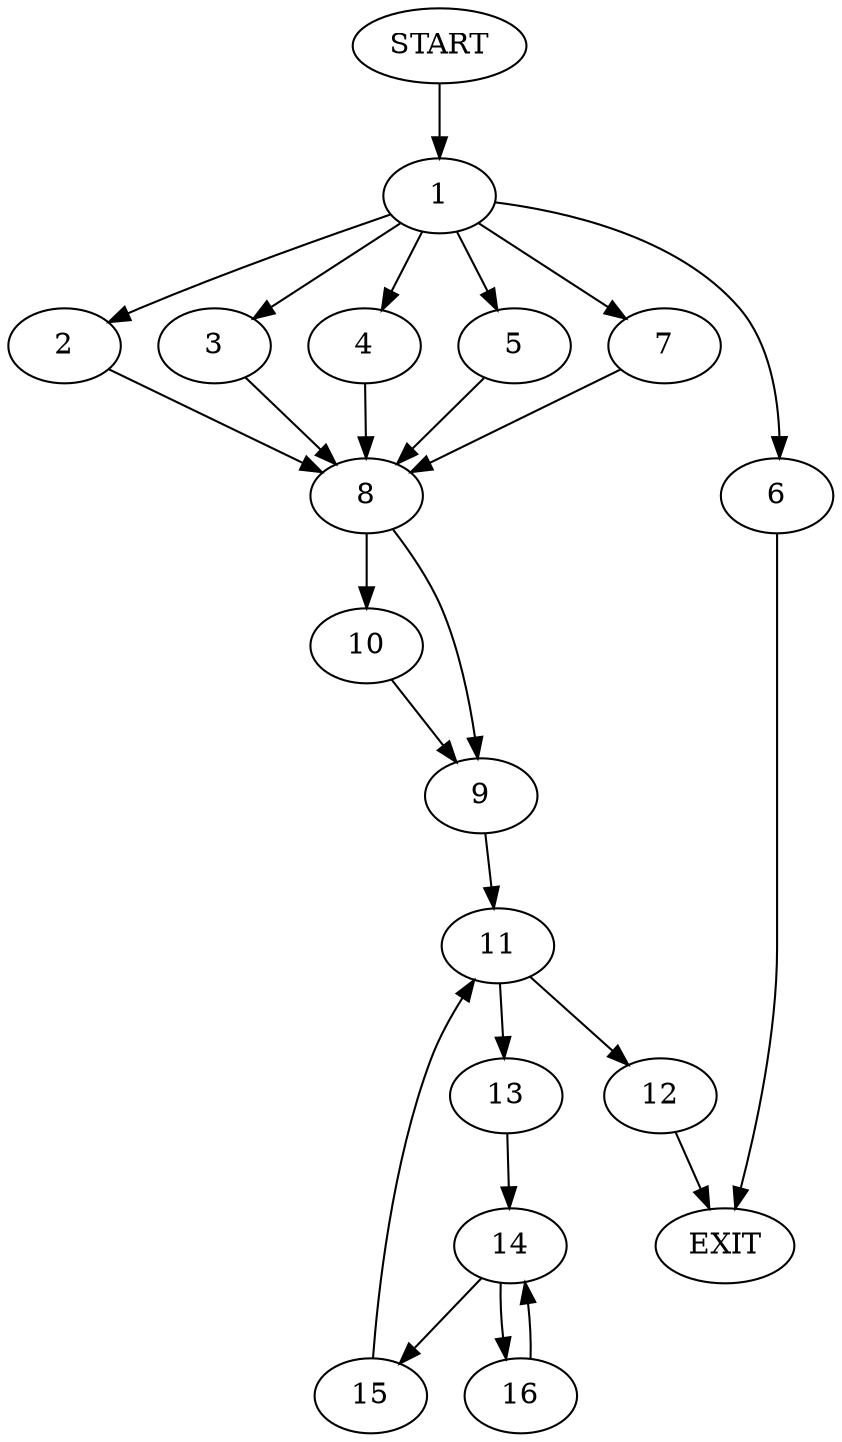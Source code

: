 digraph {
0 [label="START"]
17 [label="EXIT"]
0 -> 1
1 -> 2
1 -> 3
1 -> 4
1 -> 5
1 -> 6
1 -> 7
2 -> 8
5 -> 8
7 -> 8
6 -> 17
3 -> 8
4 -> 8
8 -> 9
8 -> 10
9 -> 11
10 -> 9
11 -> 12
11 -> 13
13 -> 14
12 -> 17
14 -> 15
14 -> 16
16 -> 14
15 -> 11
}
